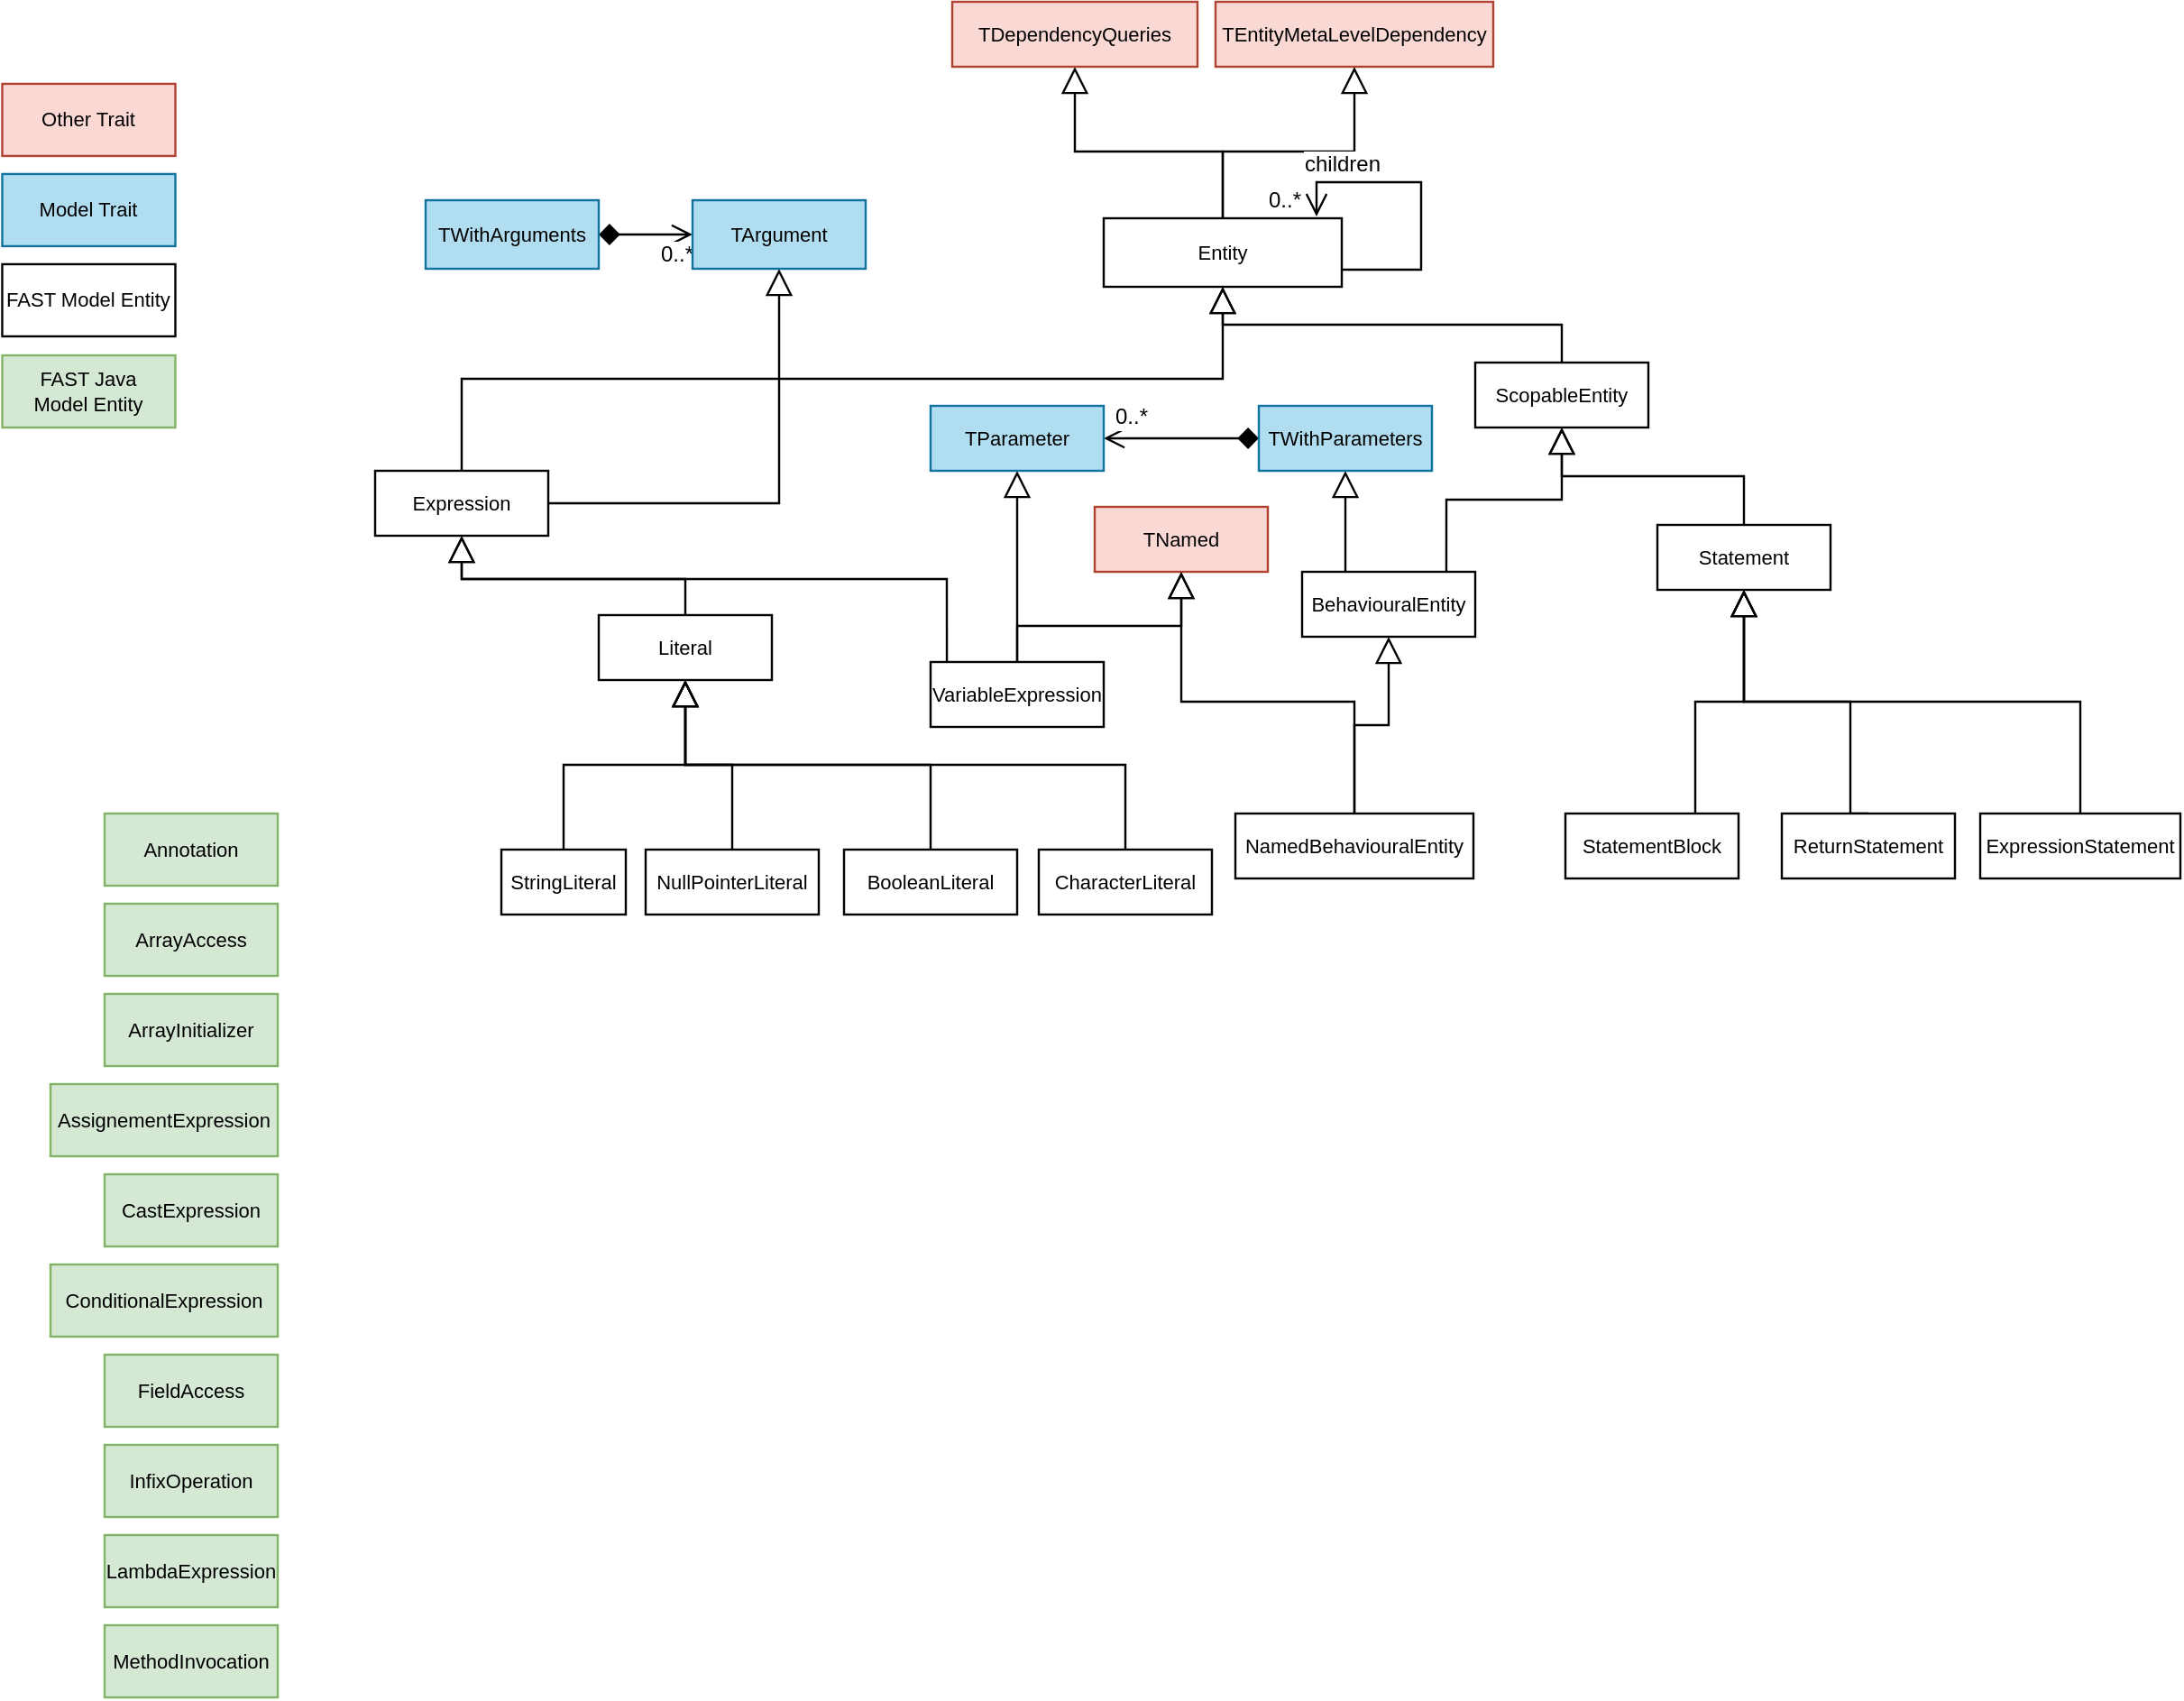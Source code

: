 <mxfile version="12.6.5" type="device"><diagram id="sra3jhr-Ar3FWtg-iC6F" name="Page-1"><mxGraphModel dx="1808" dy="1736" grid="1" gridSize="10" guides="1" tooltips="1" connect="1" arrows="1" fold="1" page="1" pageScale="1" pageWidth="827" pageHeight="1169" math="0" shadow="0"><root><mxCell id="0"/><mxCell id="lOAU_dmeHszLjP07a6YB-125" parent="0"/><mxCell id="L_aUdL_t-z4oO_HpIKef-7" style="edgeStyle=orthogonalEdgeStyle;rounded=0;orthogonalLoop=1;jettySize=auto;html=1;entryX=0.5;entryY=1;entryDx=0;entryDy=0;endArrow=block;endFill=0;endSize=12;strokeWidth=1.2;" parent="lOAU_dmeHszLjP07a6YB-125" source="lOAU_dmeHszLjP07a6YB-126" target="L_aUdL_t-z4oO_HpIKef-6" edge="1"><mxGeometry relative="1" as="geometry"/></mxCell><mxCell id="L_aUdL_t-z4oO_HpIKef-9" style="edgeStyle=orthogonalEdgeStyle;rounded=0;orthogonalLoop=1;jettySize=auto;html=1;entryX=0.5;entryY=1;entryDx=0;entryDy=0;endArrow=block;endFill=0;endSize=12;strokeWidth=1.2;" parent="lOAU_dmeHszLjP07a6YB-125" source="lOAU_dmeHszLjP07a6YB-126" target="L_aUdL_t-z4oO_HpIKef-5" edge="1"><mxGeometry relative="1" as="geometry"/></mxCell><mxCell id="lOAU_dmeHszLjP07a6YB-126" value="Entity" style="html=1;whiteSpace=wrap;strokeOpacity=100;strokeWidth=1.2;fontSize=11;" parent="lOAU_dmeHszLjP07a6YB-125" vertex="1"><mxGeometry x="514" y="70" width="132" height="38" as="geometry"/></mxCell><mxCell id="lOAU_dmeHszLjP07a6YB-127" value="Literal" style="html=1;whiteSpace=wrap;strokeOpacity=100;strokeWidth=1.2;fontSize=11;fontColor=#000000;" parent="lOAU_dmeHszLjP07a6YB-125" vertex="1"><mxGeometry x="234" y="290" width="96" height="36" as="geometry"/></mxCell><mxCell id="L_aUdL_t-z4oO_HpIKef-11" style="edgeStyle=orthogonalEdgeStyle;rounded=0;orthogonalLoop=1;jettySize=auto;html=1;entryX=0.5;entryY=1;entryDx=0;entryDy=0;endArrow=block;endFill=0;endSize=12;strokeWidth=1.2;" parent="lOAU_dmeHszLjP07a6YB-125" source="lOAU_dmeHszLjP07a6YB-128" target="L_aUdL_t-z4oO_HpIKef-10" edge="1"><mxGeometry relative="1" as="geometry"/></mxCell><mxCell id="lOAU_dmeHszLjP07a6YB-128" value="Expression" style="html=1;whiteSpace=wrap;strokeOpacity=100;strokeWidth=1.2;fontSize=11;" parent="lOAU_dmeHszLjP07a6YB-125" vertex="1"><mxGeometry x="110" y="210" width="96" height="36" as="geometry"/></mxCell><mxCell id="lOAU_dmeHszLjP07a6YB-129" value="BooleanLiteral" style="html=1;whiteSpace=wrap;strokeOpacity=100;strokeWidth=1.2;fontSize=11;fontColor=#000000;" parent="lOAU_dmeHszLjP07a6YB-125" vertex="1"><mxGeometry x="370" y="420" width="96" height="36" as="geometry"/></mxCell><mxCell id="lOAU_dmeHszLjP07a6YB-130" value="CharacterLiteral" style="html=1;whiteSpace=wrap;strokeOpacity=100;strokeWidth=1.2;fontSize=11;fontColor=#000000;" parent="lOAU_dmeHszLjP07a6YB-125" vertex="1"><mxGeometry x="478" y="420" width="96" height="36" as="geometry"/></mxCell><mxCell id="lOAU_dmeHszLjP07a6YB-131" value="NullPointerLiteral" style="html=1;whiteSpace=wrap;strokeOpacity=100;strokeWidth=1.2;fontSize=11;fontColor=#000000;" parent="lOAU_dmeHszLjP07a6YB-125" vertex="1"><mxGeometry x="260" y="420" width="96" height="36" as="geometry"/></mxCell><mxCell id="lOAU_dmeHszLjP07a6YB-132" value="StringLiteral" style="html=1;whiteSpace=wrap;strokeOpacity=100;strokeWidth=1.2;fontSize=11;fontColor=#000000;" parent="lOAU_dmeHszLjP07a6YB-125" vertex="1"><mxGeometry x="180" y="420" width="69" height="36" as="geometry"/></mxCell><mxCell id="lOAU_dmeHszLjP07a6YB-133" value="ScopableEntity" style="html=1;whiteSpace=wrap;strokeOpacity=100;strokeWidth=1.2;fontSize=11;fontColor=#000000;" parent="lOAU_dmeHszLjP07a6YB-125" vertex="1"><mxGeometry x="720" y="150" width="96" height="36" as="geometry"/></mxCell><mxCell id="L_aUdL_t-z4oO_HpIKef-17" style="edgeStyle=orthogonalEdgeStyle;rounded=0;orthogonalLoop=1;jettySize=auto;html=1;endArrow=block;endFill=0;endSize=12;strokeWidth=1.2;exitX=0.25;exitY=0;exitDx=0;exitDy=0;" parent="lOAU_dmeHszLjP07a6YB-125" source="lOAU_dmeHszLjP07a6YB-134" target="L_aUdL_t-z4oO_HpIKef-16" edge="1"><mxGeometry relative="1" as="geometry"/></mxCell><mxCell id="lOAU_dmeHszLjP07a6YB-134" value="BehaviouralEntity" style="html=1;whiteSpace=wrap;strokeOpacity=100;strokeWidth=1.2;fontSize=11;fontColor=#000000;" parent="lOAU_dmeHszLjP07a6YB-125" vertex="1"><mxGeometry x="624" y="266" width="96" height="36" as="geometry"/></mxCell><mxCell id="lOAU_dmeHszLjP07a6YB-135" value="Statement" style="html=1;whiteSpace=wrap;strokeOpacity=100;strokeWidth=1.2;fontSize=11;fontColor=#000000;" parent="lOAU_dmeHszLjP07a6YB-125" vertex="1"><mxGeometry x="821" y="240" width="96" height="36" as="geometry"/></mxCell><mxCell id="lOAU_dmeHszLjP07a6YB-136" value="ExpressionStatement" style="html=1;whiteSpace=wrap;strokeOpacity=100;strokeWidth=1.2;fontSize=11;fontColor=#000000;" parent="lOAU_dmeHszLjP07a6YB-125" vertex="1"><mxGeometry x="1000" y="400" width="111" height="36" as="geometry"/></mxCell><mxCell id="L_aUdL_t-z4oO_HpIKef-31" style="edgeStyle=orthogonalEdgeStyle;rounded=0;orthogonalLoop=1;jettySize=auto;html=1;startArrow=none;startFill=0;startSize=9;endArrow=block;endFill=0;endSize=12;strokeWidth=1.2;exitX=0.5;exitY=0;exitDx=0;exitDy=0;entryX=0.5;entryY=1;entryDx=0;entryDy=0;" parent="lOAU_dmeHszLjP07a6YB-125" source="lOAU_dmeHszLjP07a6YB-137" target="lOAU_dmeHszLjP07a6YB-135" edge="1"><mxGeometry relative="1" as="geometry"><mxPoint x="860" y="290" as="targetPoint"/><Array as="points"><mxPoint x="928" y="400"/><mxPoint x="928" y="338"/><mxPoint x="869" y="338"/></Array></mxGeometry></mxCell><mxCell id="lOAU_dmeHszLjP07a6YB-137" value="ReturnStatement" style="html=1;whiteSpace=wrap;strokeOpacity=100;strokeWidth=1.2;fontSize=11;fontColor=#000000;" parent="lOAU_dmeHszLjP07a6YB-125" vertex="1"><mxGeometry x="890" y="400" width="96" height="36" as="geometry"/></mxCell><mxCell id="lOAU_dmeHszLjP07a6YB-138" value="StatementBlock" style="html=1;whiteSpace=wrap;strokeOpacity=100;strokeWidth=1.2;fontSize=11;fontColor=#000000;" parent="lOAU_dmeHszLjP07a6YB-125" vertex="1"><mxGeometry x="770" y="400" width="96" height="36" as="geometry"/></mxCell><mxCell id="L_aUdL_t-z4oO_HpIKef-18" style="edgeStyle=orthogonalEdgeStyle;rounded=0;orthogonalLoop=1;jettySize=auto;html=1;endArrow=block;endFill=0;endSize=12;strokeWidth=1.2;entryX=0.5;entryY=1;entryDx=0;entryDy=0;" parent="lOAU_dmeHszLjP07a6YB-125" source="lOAU_dmeHszLjP07a6YB-140" target="lOAU_dmeHszLjP07a6YB-141" edge="1"><mxGeometry relative="1" as="geometry"><mxPoint x="570.0" y="300" as="targetPoint"/></mxGeometry></mxCell><mxCell id="lOAU_dmeHszLjP07a6YB-140" value="NamedBehaviouralEntity" style="html=1;whiteSpace=wrap;strokeOpacity=100;strokeWidth=1.2;fontSize=11;fontColor=#000000;" parent="lOAU_dmeHszLjP07a6YB-125" vertex="1"><mxGeometry x="587" y="400" width="132" height="36" as="geometry"/></mxCell><mxCell id="lOAU_dmeHszLjP07a6YB-141" value="TNamed" style="html=1;whiteSpace=wrap;strokeOpacity=100;strokeWidth=1.2;fontSize=11;fillColor=#fad9d5;strokeColor=#ae4132;" parent="lOAU_dmeHszLjP07a6YB-125" vertex="1"><mxGeometry x="509" y="230" width="96" height="36" as="geometry"/></mxCell><mxCell id="lOAU_dmeHszLjP07a6YB-142" value="" style="html=1;jettySize=18;fontSize=11;strokeWidth=1.2;rounded=1;arcSize=0;edgeStyle=orthogonalEdgeStyle;startArrow=none;endArrow=block;endFill=0;endSize=12;exitX=0.5;exitY=-0.017;exitPerimeter=1;entryX=0.5;entryY=1.017;entryPerimeter=1;" parent="lOAU_dmeHszLjP07a6YB-125" source="lOAU_dmeHszLjP07a6YB-132" target="lOAU_dmeHszLjP07a6YB-127" edge="1"><mxGeometry width="100" height="100" relative="1" as="geometry"/></mxCell><mxCell id="lOAU_dmeHszLjP07a6YB-143" value="" style="html=1;jettySize=18;fontSize=11;strokeWidth=1.2;rounded=1;arcSize=0;edgeStyle=orthogonalEdgeStyle;startArrow=none;endArrow=block;endFill=0;endSize=12;exitX=0.5;exitY=-0.017;exitPerimeter=1;entryX=0.5;entryY=1;entryDx=0;entryDy=0;" parent="lOAU_dmeHszLjP07a6YB-125" source="lOAU_dmeHszLjP07a6YB-131" target="lOAU_dmeHszLjP07a6YB-127" edge="1"><mxGeometry width="100" height="100" relative="1" as="geometry"><mxPoint x="238" y="316" as="targetPoint"/></mxGeometry></mxCell><mxCell id="lOAU_dmeHszLjP07a6YB-144" value="" style="html=1;jettySize=18;fontSize=11;strokeWidth=1.2;rounded=1;arcSize=0;edgeStyle=orthogonalEdgeStyle;startArrow=none;endArrow=block;endFill=0;endSize=12;exitX=0.5;exitY=0;entryX=0.5;entryY=1.017;entryPerimeter=1;exitDx=0;exitDy=0;" parent="lOAU_dmeHszLjP07a6YB-125" source="lOAU_dmeHszLjP07a6YB-127" target="lOAU_dmeHszLjP07a6YB-128" edge="1"><mxGeometry width="100" height="100" relative="1" as="geometry"><mxPoint x="238" y="280" as="sourcePoint"/><Array as="points"><mxPoint x="282" y="270"/><mxPoint x="158" y="270"/></Array></mxGeometry></mxCell><mxCell id="lOAU_dmeHszLjP07a6YB-145" value="" style="html=1;jettySize=18;fontSize=11;strokeWidth=1.2;rounded=1;arcSize=0;edgeStyle=orthogonalEdgeStyle;startArrow=none;endArrow=block;endFill=0;endSize=12;exitX=0.094;exitY=-0.013;exitPerimeter=0;entryX=0.5;entryY=1.017;entryPerimeter=1;exitDx=0;exitDy=0;" parent="lOAU_dmeHszLjP07a6YB-125" source="lOAU_dmeHszLjP07a6YB-150" target="lOAU_dmeHszLjP07a6YB-128" edge="1"><mxGeometry width="100" height="100" relative="1" as="geometry"><Array as="points"><mxPoint x="427" y="270"/><mxPoint x="158" y="270"/></Array></mxGeometry></mxCell><mxCell id="lOAU_dmeHszLjP07a6YB-146" value="" style="html=1;jettySize=18;fontSize=11;strokeWidth=1.2;rounded=1;arcSize=0;edgeStyle=orthogonalEdgeStyle;startArrow=none;endArrow=block;endFill=0;endSize=12;exitX=0.5;exitY=-0.017;exitPerimeter=1;entryX=0.5;entryY=1.017;entryPerimeter=1;" parent="lOAU_dmeHszLjP07a6YB-125" source="lOAU_dmeHszLjP07a6YB-128" target="lOAU_dmeHszLjP07a6YB-126" edge="1"><mxGeometry width="100" height="100" relative="1" as="geometry"/></mxCell><mxCell id="lOAU_dmeHszLjP07a6YB-147" value="" style="html=1;jettySize=18;fontSize=11;strokeWidth=1.2;rounded=1;arcSize=0;edgeStyle=orthogonalEdgeStyle;startArrow=none;endArrow=block;endFill=0;endSize=12;exitX=0.5;exitY=-0.017;exitPerimeter=1;entryX=0.5;entryY=1.017;entryPerimeter=1;" parent="lOAU_dmeHszLjP07a6YB-125" source="lOAU_dmeHszLjP07a6YB-133" target="lOAU_dmeHszLjP07a6YB-126" edge="1"><mxGeometry width="100" height="100" relative="1" as="geometry"/></mxCell><mxCell id="lOAU_dmeHszLjP07a6YB-148" value="" style="html=1;jettySize=18;fontSize=11;strokeWidth=1.2;rounded=1;arcSize=0;edgeStyle=orthogonalEdgeStyle;startArrow=none;endArrow=block;endFill=0;endSize=12;exitX=0.833;exitY=0;exitPerimeter=0;entryX=0.5;entryY=1.017;entryPerimeter=1;exitDx=0;exitDy=0;" parent="lOAU_dmeHszLjP07a6YB-125" source="lOAU_dmeHszLjP07a6YB-134" target="lOAU_dmeHszLjP07a6YB-133" edge="1"><mxGeometry width="100" height="100" relative="1" as="geometry"/></mxCell><mxCell id="lOAU_dmeHszLjP07a6YB-149" value="" style="html=1;jettySize=18;fontSize=11;strokeWidth=1.2;rounded=1;arcSize=0;edgeStyle=orthogonalEdgeStyle;startArrow=none;endArrow=block;endFill=0;endSize=12;exitX=0.5;exitY=-0.017;exitPerimeter=1;entryX=0.5;entryY=1.017;entryPerimeter=1;" parent="lOAU_dmeHszLjP07a6YB-125" source="lOAU_dmeHszLjP07a6YB-135" target="lOAU_dmeHszLjP07a6YB-133" edge="1"><mxGeometry width="100" height="100" relative="1" as="geometry"/></mxCell><mxCell id="L_aUdL_t-z4oO_HpIKef-14" style="edgeStyle=orthogonalEdgeStyle;rounded=0;orthogonalLoop=1;jettySize=auto;html=1;entryX=0.5;entryY=1;entryDx=0;entryDy=0;endArrow=block;endFill=0;endSize=12;strokeWidth=1.2;" parent="lOAU_dmeHszLjP07a6YB-125" source="lOAU_dmeHszLjP07a6YB-150" target="L_aUdL_t-z4oO_HpIKef-12" edge="1"><mxGeometry relative="1" as="geometry"/></mxCell><mxCell id="L_aUdL_t-z4oO_HpIKef-15" style="edgeStyle=orthogonalEdgeStyle;rounded=0;orthogonalLoop=1;jettySize=auto;html=1;entryX=0.5;entryY=1;entryDx=0;entryDy=0;endArrow=block;endFill=0;endSize=12;strokeWidth=1.2;" parent="lOAU_dmeHszLjP07a6YB-125" source="lOAU_dmeHszLjP07a6YB-150" target="lOAU_dmeHszLjP07a6YB-141" edge="1"><mxGeometry relative="1" as="geometry"/></mxCell><mxCell id="lOAU_dmeHszLjP07a6YB-150" value="VariableExpression" style="html=1;whiteSpace=wrap;strokeOpacity=100;strokeWidth=1.2;fontSize=11;fontColor=#000000;" parent="lOAU_dmeHszLjP07a6YB-125" vertex="1"><mxGeometry x="418" y="316" width="96" height="36" as="geometry"/></mxCell><mxCell id="lOAU_dmeHszLjP07a6YB-151" value="" style="html=1;jettySize=18;fontSize=11;strokeWidth=1.2;rounded=1;arcSize=0;edgeStyle=orthogonalEdgeStyle;startArrow=none;endArrow=block;endFill=0;endSize=12;exitX=0.5;exitY=-0.017;exitPerimeter=1;entryX=0.5;entryY=1;entryDx=0;entryDy=0;" parent="lOAU_dmeHszLjP07a6YB-125" source="lOAU_dmeHszLjP07a6YB-129" target="lOAU_dmeHszLjP07a6YB-127" edge="1"><mxGeometry width="100" height="100" relative="1" as="geometry"><mxPoint x="238" y="316" as="targetPoint"/></mxGeometry></mxCell><mxCell id="lOAU_dmeHszLjP07a6YB-152" value="" style="html=1;jettySize=18;fontSize=11;strokeWidth=1.2;rounded=1;arcSize=0;edgeStyle=orthogonalEdgeStyle;startArrow=none;endArrow=block;endFill=0;endSize=12;exitX=0.5;exitY=-0.017;exitPerimeter=1;entryX=0.5;entryY=1;entryDx=0;entryDy=0;" parent="lOAU_dmeHszLjP07a6YB-125" source="lOAU_dmeHszLjP07a6YB-130" target="lOAU_dmeHszLjP07a6YB-127" edge="1"><mxGeometry width="100" height="100" relative="1" as="geometry"><mxPoint x="238" y="316" as="targetPoint"/></mxGeometry></mxCell><mxCell id="lOAU_dmeHszLjP07a6YB-153" value="" style="html=1;jettySize=18;fontSize=11;strokeWidth=1.2;rounded=1;arcSize=0;edgeStyle=orthogonalEdgeStyle;startArrow=none;endArrow=block;endFill=0;endSize=12;exitX=0.5;exitY=-0.017;exitPerimeter=1;entryX=0.5;entryY=1.017;entryPerimeter=1;" parent="lOAU_dmeHszLjP07a6YB-125" source="lOAU_dmeHszLjP07a6YB-140" target="lOAU_dmeHszLjP07a6YB-134" edge="1"><mxGeometry width="100" height="100" relative="1" as="geometry"/></mxCell><mxCell id="lOAU_dmeHszLjP07a6YB-155" value="" style="html=1;jettySize=18;fontSize=11;strokeWidth=1.2;rounded=1;arcSize=0;edgeStyle=orthogonalEdgeStyle;startArrow=none;endArrow=block;endFill=0;endSize=12;exitX=0.75;exitY=0;exitDx=0;exitDy=0;entryX=0.5;entryY=1;entryDx=0;entryDy=0;" parent="lOAU_dmeHszLjP07a6YB-125" source="lOAU_dmeHszLjP07a6YB-138" target="lOAU_dmeHszLjP07a6YB-135" edge="1"><mxGeometry width="100" height="100" relative="1" as="geometry"><mxPoint x="830" y="290" as="targetPoint"/></mxGeometry></mxCell><mxCell id="lOAU_dmeHszLjP07a6YB-156" value="" style="html=1;jettySize=18;fontSize=11;strokeWidth=1.2;rounded=1;arcSize=0;edgeStyle=orthogonalEdgeStyle;startArrow=none;endArrow=block;endFill=0;endSize=12;exitX=0.5;exitY=-0.017;exitPerimeter=1;entryX=0.5;entryY=1;entryDx=0;entryDy=0;" parent="lOAU_dmeHszLjP07a6YB-125" source="lOAU_dmeHszLjP07a6YB-136" target="lOAU_dmeHszLjP07a6YB-135" edge="1"><mxGeometry width="100" height="100" relative="1" as="geometry"><mxPoint x="900" y="290" as="targetPoint"/></mxGeometry></mxCell><mxCell id="lOAU_dmeHszLjP07a6YB-160" value="" style="html=1;jettySize=18;fontSize=11;strokeWidth=1.2;rounded=1;arcSize=0;startArrow=none;endArrow=open;endSize=10;exitX=1;exitY=0.75;exitDx=0;exitDy=0;edgeStyle=orthogonalEdgeStyle;" parent="lOAU_dmeHszLjP07a6YB-125" source="lOAU_dmeHszLjP07a6YB-126" edge="1"><mxGeometry width="100" height="100" relative="1" as="geometry"><Array as="points"><mxPoint x="690" y="99"/><mxPoint x="690" y="50"/><mxPoint x="632" y="50"/></Array><mxPoint x="632" y="69" as="targetPoint"/></mxGeometry></mxCell><mxCell id="lOAU_dmeHszLjP07a6YB-161" value="children&lt;br&gt;" style="text;html=1;resizable=0;labelBackgroundColor=#ffffff;align=center;verticalAlign=middle;" parent="lOAU_dmeHszLjP07a6YB-160" vertex="1"><mxGeometry x="0.617" relative="1" as="geometry"><mxPoint x="0.5" y="-10" as="offset"/></mxGeometry></mxCell><mxCell id="lOAU_dmeHszLjP07a6YB-164" value="0..*" style="text;html=1;resizable=0;labelBackgroundColor=#ffffff;align=center;verticalAlign=middle;" parent="lOAU_dmeHszLjP07a6YB-160" vertex="1"><mxGeometry x="1" relative="1" as="geometry"><mxPoint x="-18.5" y="-9.5" as="offset"/></mxGeometry></mxCell><mxCell id="L_aUdL_t-z4oO_HpIKef-2" value="Other Trait" style="html=1;whiteSpace=wrap;strokeOpacity=100;strokeWidth=1.2;fontSize=11;fillColor=#fad9d5;strokeColor=#ae4132;" parent="lOAU_dmeHszLjP07a6YB-125" vertex="1"><mxGeometry x="-96.76" y="-4.53" width="96" height="40" as="geometry"/></mxCell><mxCell id="L_aUdL_t-z4oO_HpIKef-3" value="Model Trait" style="html=1;whiteSpace=wrap;strokeOpacity=100;strokeWidth=1.2;fontSize=11;fillColor=#b1ddf0;strokeColor=#10739e;" parent="lOAU_dmeHszLjP07a6YB-125" vertex="1"><mxGeometry x="-96.76" y="45.47" width="96" height="40" as="geometry"/></mxCell><mxCell id="L_aUdL_t-z4oO_HpIKef-4" value="FAST Model Entity" style="html=1;whiteSpace=wrap;strokeOpacity=100;strokeWidth=1.2;fontSize=11;fontColor=#000000;" parent="lOAU_dmeHszLjP07a6YB-125" vertex="1"><mxGeometry x="-96.76" y="95.47" width="96" height="40" as="geometry"/></mxCell><mxCell id="L_aUdL_t-z4oO_HpIKef-5" value="TDependencyQueries" style="html=1;whiteSpace=wrap;strokeOpacity=100;strokeWidth=1.2;fontSize=11;fillColor=#fad9d5;strokeColor=#ae4132;" parent="lOAU_dmeHszLjP07a6YB-125" vertex="1"><mxGeometry x="430" y="-50" width="136" height="36" as="geometry"/></mxCell><mxCell id="L_aUdL_t-z4oO_HpIKef-6" value="TEntityMetaLevelDependency" style="html=1;whiteSpace=wrap;strokeOpacity=100;strokeWidth=1.2;fontSize=11;fillColor=#fad9d5;strokeColor=#ae4132;" parent="lOAU_dmeHszLjP07a6YB-125" vertex="1"><mxGeometry x="576" y="-50" width="154" height="36" as="geometry"/></mxCell><mxCell id="L_aUdL_t-z4oO_HpIKef-22" style="edgeStyle=orthogonalEdgeStyle;rounded=0;orthogonalLoop=1;jettySize=auto;html=1;entryX=1;entryY=0.5;entryDx=0;entryDy=0;endArrow=diamond;endFill=1;endSize=9;strokeWidth=1.2;startArrow=open;startFill=0;startSize=9;" parent="lOAU_dmeHszLjP07a6YB-125" source="L_aUdL_t-z4oO_HpIKef-10" target="L_aUdL_t-z4oO_HpIKef-20" edge="1"><mxGeometry relative="1" as="geometry"/></mxCell><mxCell id="L_aUdL_t-z4oO_HpIKef-23" value="0..*" style="text;html=1;align=center;verticalAlign=middle;resizable=0;points=[];labelBackgroundColor=#ffffff;" parent="L_aUdL_t-z4oO_HpIKef-22" vertex="1" connectable="0"><mxGeometry x="-0.661" y="1" relative="1" as="geometry"><mxPoint y="10" as="offset"/></mxGeometry></mxCell><mxCell id="L_aUdL_t-z4oO_HpIKef-10" value="TArgument" style="html=1;whiteSpace=wrap;strokeOpacity=100;strokeWidth=1.2;fontSize=11;fillColor=#b1ddf0;strokeColor=#10739e;" parent="lOAU_dmeHszLjP07a6YB-125" vertex="1"><mxGeometry x="286" y="60" width="96" height="38" as="geometry"/></mxCell><mxCell id="L_aUdL_t-z4oO_HpIKef-25" style="edgeStyle=orthogonalEdgeStyle;rounded=0;orthogonalLoop=1;jettySize=auto;html=1;entryX=0;entryY=0.5;entryDx=0;entryDy=0;startArrow=open;startFill=0;startSize=9;endArrow=diamond;endFill=1;endSize=9;strokeWidth=1.2;" parent="lOAU_dmeHszLjP07a6YB-125" source="L_aUdL_t-z4oO_HpIKef-12" target="L_aUdL_t-z4oO_HpIKef-16" edge="1"><mxGeometry relative="1" as="geometry"/></mxCell><mxCell id="L_aUdL_t-z4oO_HpIKef-26" value="0..*" style="text;html=1;align=center;verticalAlign=middle;resizable=0;points=[];labelBackgroundColor=#ffffff;" parent="L_aUdL_t-z4oO_HpIKef-25" vertex="1" connectable="0"><mxGeometry x="-0.314" relative="1" as="geometry"><mxPoint x="-15.2" y="-12" as="offset"/></mxGeometry></mxCell><mxCell id="L_aUdL_t-z4oO_HpIKef-12" value="TParameter" style="html=1;whiteSpace=wrap;strokeOpacity=100;strokeWidth=1.2;fontSize=11;fillColor=#b1ddf0;strokeColor=#10739e;" parent="lOAU_dmeHszLjP07a6YB-125" vertex="1"><mxGeometry x="418" y="174" width="96" height="36" as="geometry"/></mxCell><mxCell id="L_aUdL_t-z4oO_HpIKef-16" value="TWithParameters" style="html=1;whiteSpace=wrap;strokeOpacity=100;strokeWidth=1.2;fontSize=11;fillColor=#b1ddf0;strokeColor=#10739e;" parent="lOAU_dmeHszLjP07a6YB-125" vertex="1"><mxGeometry x="600" y="174" width="96" height="36" as="geometry"/></mxCell><mxCell id="L_aUdL_t-z4oO_HpIKef-20" value="TWithArguments" style="html=1;whiteSpace=wrap;strokeOpacity=100;strokeWidth=1.2;fontSize=11;fillColor=#b1ddf0;strokeColor=#10739e;" parent="lOAU_dmeHszLjP07a6YB-125" vertex="1"><mxGeometry x="138" y="60" width="96" height="38" as="geometry"/></mxCell><mxCell id="vx5Hdl8aZXv_ZMgSU7sX-0" value="FAST Java&lt;br&gt;Model Entity" style="html=1;whiteSpace=wrap;strokeOpacity=100;strokeWidth=1.2;fontSize=11;fillColor=#d5e8d4;strokeColor=#82b366;" vertex="1" parent="lOAU_dmeHszLjP07a6YB-125"><mxGeometry x="-96.76" y="146" width="96" height="40" as="geometry"/></mxCell><mxCell id="vx5Hdl8aZXv_ZMgSU7sX-1" value="Annotation" style="html=1;whiteSpace=wrap;strokeOpacity=100;strokeWidth=1.2;fontSize=11;fillColor=#d5e8d4;strokeColor=#82b366;" vertex="1" parent="lOAU_dmeHszLjP07a6YB-125"><mxGeometry x="-40.0" y="400" width="96" height="40" as="geometry"/></mxCell><mxCell id="vx5Hdl8aZXv_ZMgSU7sX-2" value="ArrayAccess" style="html=1;whiteSpace=wrap;strokeOpacity=100;strokeWidth=1.2;fontSize=11;fillColor=#d5e8d4;strokeColor=#82b366;" vertex="1" parent="lOAU_dmeHszLjP07a6YB-125"><mxGeometry x="-40.0" y="450" width="96" height="40" as="geometry"/></mxCell><mxCell id="vx5Hdl8aZXv_ZMgSU7sX-3" value="ArrayInitializer" style="html=1;whiteSpace=wrap;strokeOpacity=100;strokeWidth=1.2;fontSize=11;fillColor=#d5e8d4;strokeColor=#82b366;" vertex="1" parent="lOAU_dmeHszLjP07a6YB-125"><mxGeometry x="-40.0" y="500" width="96" height="40" as="geometry"/></mxCell><mxCell id="vx5Hdl8aZXv_ZMgSU7sX-4" value="AssignementExpression" style="html=1;whiteSpace=wrap;strokeOpacity=100;strokeWidth=1.2;fontSize=11;fillColor=#d5e8d4;strokeColor=#82b366;" vertex="1" parent="lOAU_dmeHszLjP07a6YB-125"><mxGeometry x="-70" y="550" width="126" height="40" as="geometry"/></mxCell><mxCell id="vx5Hdl8aZXv_ZMgSU7sX-5" value="CastExpression" style="html=1;whiteSpace=wrap;strokeOpacity=100;strokeWidth=1.2;fontSize=11;fillColor=#d5e8d4;strokeColor=#82b366;" vertex="1" parent="lOAU_dmeHszLjP07a6YB-125"><mxGeometry x="-40" y="600" width="96" height="40" as="geometry"/></mxCell><mxCell id="vx5Hdl8aZXv_ZMgSU7sX-6" value="ConditionalExpression" style="html=1;whiteSpace=wrap;strokeOpacity=100;strokeWidth=1.2;fontSize=11;fillColor=#d5e8d4;strokeColor=#82b366;" vertex="1" parent="lOAU_dmeHszLjP07a6YB-125"><mxGeometry x="-70" y="650" width="126" height="40" as="geometry"/></mxCell><mxCell id="vx5Hdl8aZXv_ZMgSU7sX-7" value="FieldAccess" style="html=1;whiteSpace=wrap;strokeOpacity=100;strokeWidth=1.2;fontSize=11;fillColor=#d5e8d4;strokeColor=#82b366;" vertex="1" parent="lOAU_dmeHszLjP07a6YB-125"><mxGeometry x="-40" y="700" width="96" height="40" as="geometry"/></mxCell><mxCell id="vx5Hdl8aZXv_ZMgSU7sX-8" value="InfixOperation" style="html=1;whiteSpace=wrap;strokeOpacity=100;strokeWidth=1.2;fontSize=11;fillColor=#d5e8d4;strokeColor=#82b366;" vertex="1" parent="lOAU_dmeHszLjP07a6YB-125"><mxGeometry x="-40" y="750" width="96" height="40" as="geometry"/></mxCell><mxCell id="vx5Hdl8aZXv_ZMgSU7sX-9" value="LambdaExpression" style="html=1;whiteSpace=wrap;strokeOpacity=100;strokeWidth=1.2;fontSize=11;fillColor=#d5e8d4;strokeColor=#82b366;" vertex="1" parent="lOAU_dmeHszLjP07a6YB-125"><mxGeometry x="-40" y="800" width="96" height="40" as="geometry"/></mxCell><mxCell id="vx5Hdl8aZXv_ZMgSU7sX-10" value="MethodInvocation" style="html=1;whiteSpace=wrap;strokeOpacity=100;strokeWidth=1.2;fontSize=11;fillColor=#d5e8d4;strokeColor=#82b366;" vertex="1" parent="lOAU_dmeHszLjP07a6YB-125"><mxGeometry x="-40" y="850" width="96" height="40" as="geometry"/></mxCell></root></mxGraphModel></diagram></mxfile>